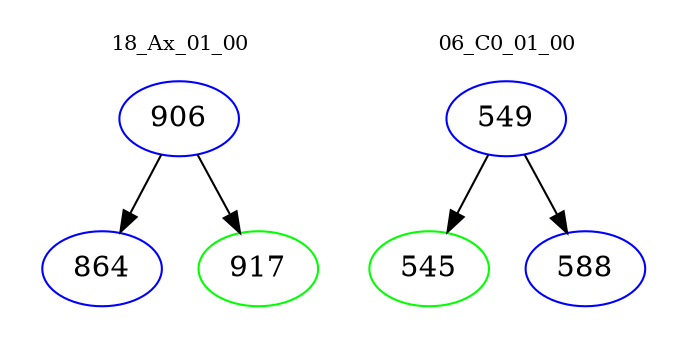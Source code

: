 digraph{
subgraph cluster_0 {
color = white
label = "18_Ax_01_00";
fontsize=10;
T0_906 [label="906", color="blue"]
T0_906 -> T0_864 [color="black"]
T0_864 [label="864", color="blue"]
T0_906 -> T0_917 [color="black"]
T0_917 [label="917", color="green"]
}
subgraph cluster_1 {
color = white
label = "06_C0_01_00";
fontsize=10;
T1_549 [label="549", color="blue"]
T1_549 -> T1_545 [color="black"]
T1_545 [label="545", color="green"]
T1_549 -> T1_588 [color="black"]
T1_588 [label="588", color="blue"]
}
}
